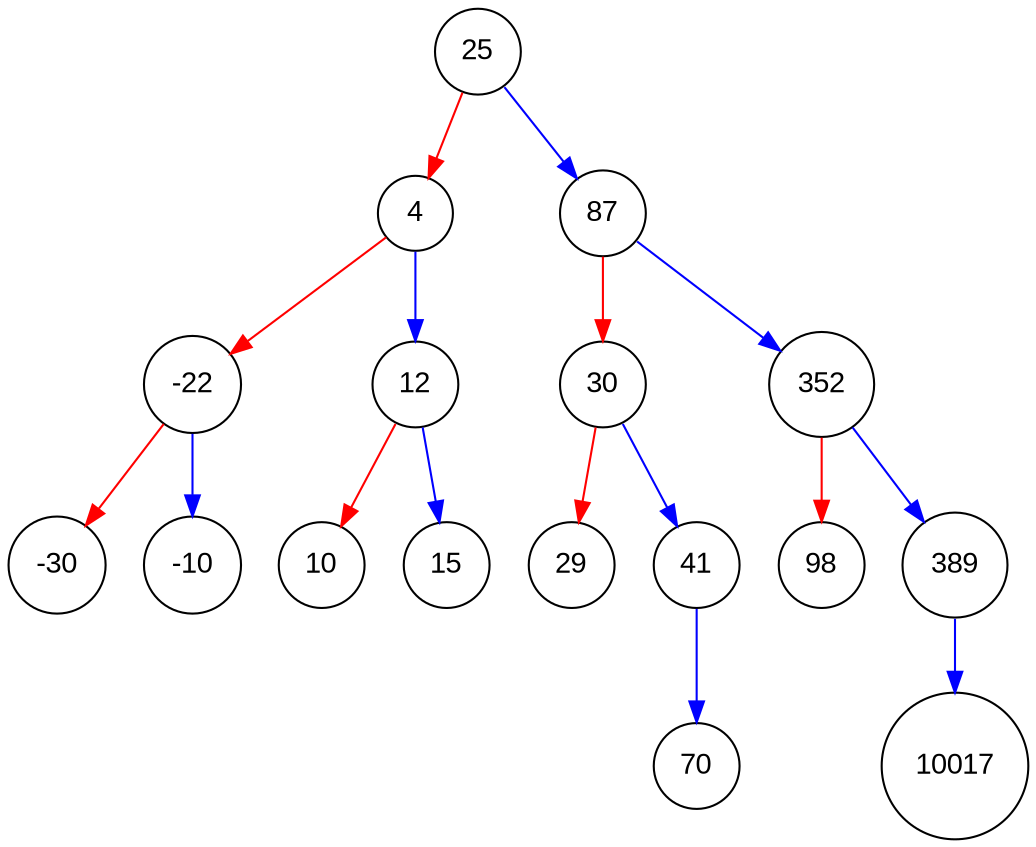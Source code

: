 digraph BinaryTree {
    node [fontname="Arial", shape=circle];
    25 -> 4[color="red"];
    4 -> -22[color="red"];
    -22 -> -30[color="red"];
    -22 -> -10[color="blue"];
    4 -> 12[color="blue"];
    12 -> 10[color="red"];
    12 -> 15[color="blue"];
    25 -> 87[color="blue"];
    87 -> 30[color="red"];
    30 -> 29[color="red"];
    30 -> 41[color="blue"];
    41 -> 70[color="blue"];
    87 -> 352[color="blue"];
    352 -> 98[color="red"];
    352 -> 389[color="blue"];
    389 -> 10017[color="blue"];
}
